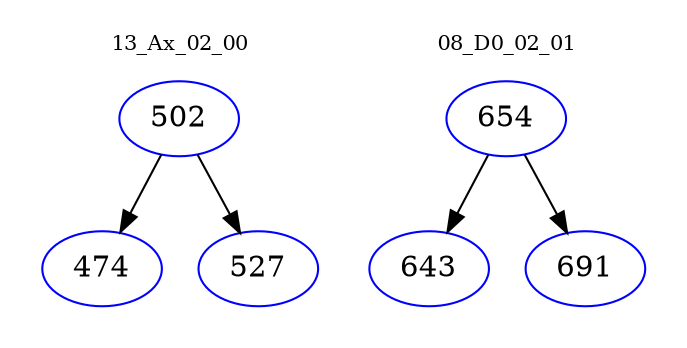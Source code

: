 digraph{
subgraph cluster_0 {
color = white
label = "13_Ax_02_00";
fontsize=10;
T0_502 [label="502", color="blue"]
T0_502 -> T0_474 [color="black"]
T0_474 [label="474", color="blue"]
T0_502 -> T0_527 [color="black"]
T0_527 [label="527", color="blue"]
}
subgraph cluster_1 {
color = white
label = "08_D0_02_01";
fontsize=10;
T1_654 [label="654", color="blue"]
T1_654 -> T1_643 [color="black"]
T1_643 [label="643", color="blue"]
T1_654 -> T1_691 [color="black"]
T1_691 [label="691", color="blue"]
}
}
